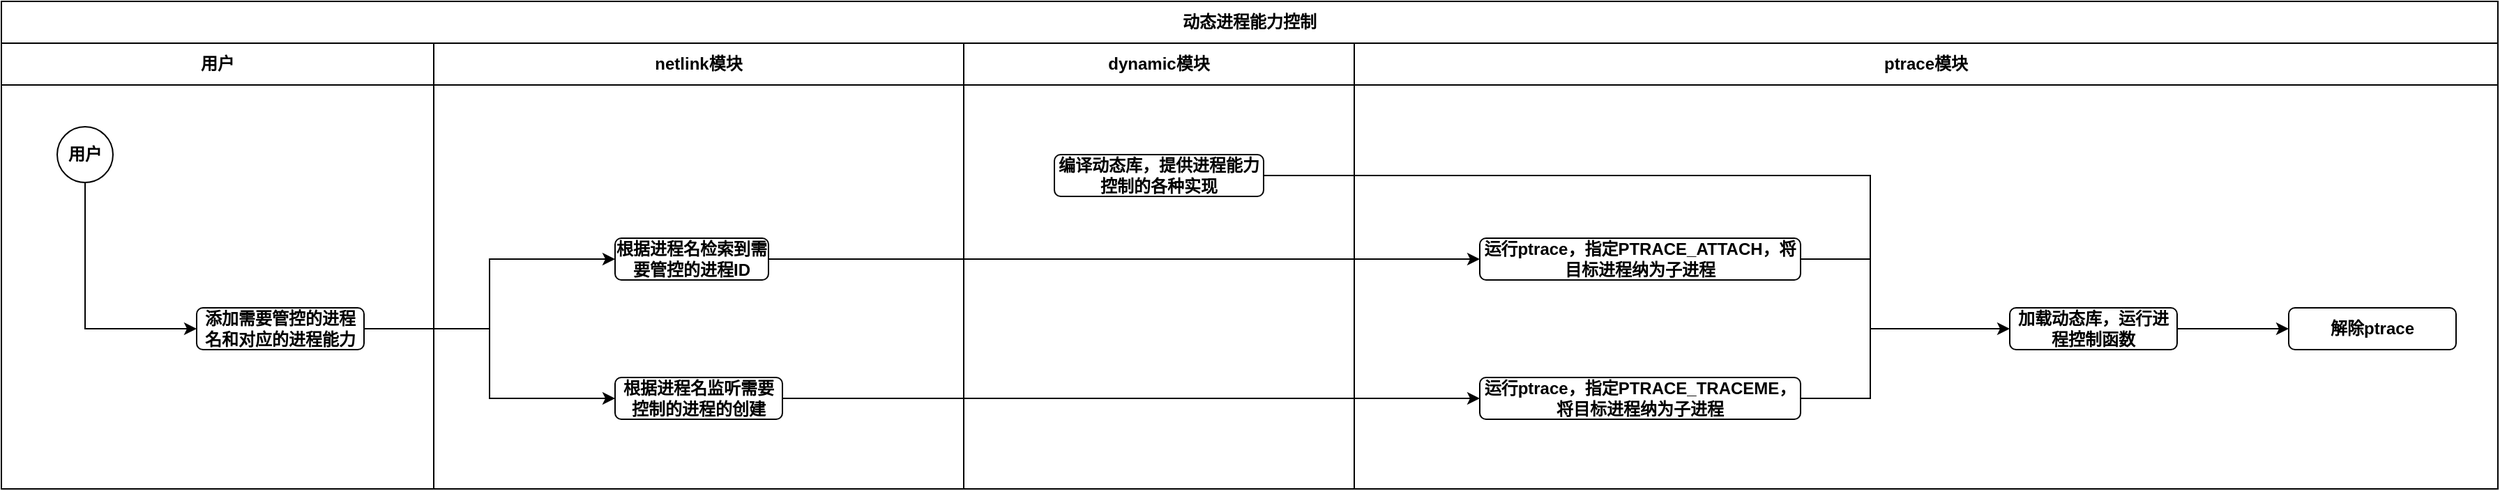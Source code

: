 <mxfile version="14.4.2" type="github"><diagram id="kuuViwhcOs4sXE6LhPXD" name="Page-1"><mxGraphModel dx="1977" dy="650" grid="1" gridSize="10" guides="1" tooltips="1" connect="1" arrows="1" fold="1" page="1" pageScale="1" pageWidth="827" pageHeight="1169" math="0" shadow="0"><root><mxCell id="0"/><mxCell id="1" parent="0"/><mxCell id="tDX3GIamJMfx7CEOxQa9-1" value="动态进程能力控制" style="rounded=0;whiteSpace=wrap;html=1;fontStyle=1" vertex="1" parent="1"><mxGeometry x="-270" y="80" width="1790" height="30" as="geometry"/></mxCell><mxCell id="tDX3GIamJMfx7CEOxQa9-4" value="netlink模块" style="rounded=0;whiteSpace=wrap;html=1;fontStyle=1" vertex="1" parent="1"><mxGeometry x="40" y="110" width="380" height="30" as="geometry"/></mxCell><mxCell id="tDX3GIamJMfx7CEOxQa9-6" value="ptrace模块" style="rounded=0;whiteSpace=wrap;html=1;fontStyle=1" vertex="1" parent="1"><mxGeometry x="700" y="110" width="820" height="30" as="geometry"/></mxCell><mxCell id="tDX3GIamJMfx7CEOxQa9-7" value="dynamic模块" style="rounded=0;whiteSpace=wrap;html=1;fontStyle=1" vertex="1" parent="1"><mxGeometry x="420" y="110" width="280" height="30" as="geometry"/></mxCell><mxCell id="tDX3GIamJMfx7CEOxQa9-9" value="用户" style="rounded=0;whiteSpace=wrap;html=1;fontStyle=1" vertex="1" parent="1"><mxGeometry x="-270" y="110" width="310" height="30" as="geometry"/></mxCell><mxCell id="tDX3GIamJMfx7CEOxQa9-34" value="" style="rounded=0;whiteSpace=wrap;html=1;" vertex="1" parent="1"><mxGeometry x="-270" y="140" width="310" height="290" as="geometry"/></mxCell><mxCell id="tDX3GIamJMfx7CEOxQa9-11" value="用户" style="ellipse;whiteSpace=wrap;html=1;aspect=fixed;fontStyle=1" vertex="1" parent="1"><mxGeometry x="-230" y="170" width="40" height="40" as="geometry"/></mxCell><mxCell id="tDX3GIamJMfx7CEOxQa9-12" value="添加需要管控的进程名和对应的进程能力" style="rounded=1;whiteSpace=wrap;html=1;fontStyle=1" vertex="1" parent="1"><mxGeometry x="-130" y="300" width="120" height="30" as="geometry"/></mxCell><mxCell id="tDX3GIamJMfx7CEOxQa9-30" value="" style="endArrow=classic;html=1;exitX=0.5;exitY=1;exitDx=0;exitDy=0;entryX=0;entryY=0.5;entryDx=0;entryDy=0;rounded=0;" edge="1" parent="1" source="tDX3GIamJMfx7CEOxQa9-11" target="tDX3GIamJMfx7CEOxQa9-12"><mxGeometry width="50" height="50" relative="1" as="geometry"><mxPoint x="-150" y="460" as="sourcePoint"/><mxPoint x="-100" y="410" as="targetPoint"/><Array as="points"><mxPoint x="-210" y="315"/></Array></mxGeometry></mxCell><mxCell id="tDX3GIamJMfx7CEOxQa9-35" value="" style="rounded=0;whiteSpace=wrap;html=1;" vertex="1" parent="1"><mxGeometry x="40" y="140" width="380" height="290" as="geometry"/></mxCell><mxCell id="tDX3GIamJMfx7CEOxQa9-36" value="" style="rounded=0;whiteSpace=wrap;html=1;" vertex="1" parent="1"><mxGeometry x="420" y="140" width="280" height="290" as="geometry"/></mxCell><mxCell id="tDX3GIamJMfx7CEOxQa9-37" value="" style="rounded=0;whiteSpace=wrap;html=1;" vertex="1" parent="1"><mxGeometry x="700" y="140" width="820" height="290" as="geometry"/></mxCell><mxCell id="tDX3GIamJMfx7CEOxQa9-14" value="根据进程名检索到需要管控的进程ID" style="rounded=1;whiteSpace=wrap;html=1;fontStyle=1" vertex="1" parent="1"><mxGeometry x="170" y="250" width="110" height="30" as="geometry"/></mxCell><mxCell id="tDX3GIamJMfx7CEOxQa9-15" value="根据进程名监听需要控制的进程的创建" style="rounded=1;whiteSpace=wrap;html=1;fontStyle=1" vertex="1" parent="1"><mxGeometry x="170" y="350" width="120" height="30" as="geometry"/></mxCell><mxCell id="tDX3GIamJMfx7CEOxQa9-16" value="运行ptrace，指定PTRACE_ATTACH，将目标进程纳为子进程" style="rounded=1;whiteSpace=wrap;html=1;fontStyle=1" vertex="1" parent="1"><mxGeometry x="790" y="250" width="230" height="30" as="geometry"/></mxCell><mxCell id="tDX3GIamJMfx7CEOxQa9-17" value="运行ptrace，指定PTRACE_TRACEME，将目标进程纳为子进程" style="rounded=1;whiteSpace=wrap;html=1;fontStyle=1" vertex="1" parent="1"><mxGeometry x="790" y="350" width="230" height="30" as="geometry"/></mxCell><mxCell id="tDX3GIamJMfx7CEOxQa9-19" value="加载动态库，运行进程控制函数" style="rounded=1;whiteSpace=wrap;html=1;fontStyle=1" vertex="1" parent="1"><mxGeometry x="1170" y="300" width="120" height="30" as="geometry"/></mxCell><mxCell id="tDX3GIamJMfx7CEOxQa9-20" value="解除ptrace" style="rounded=1;whiteSpace=wrap;html=1;fontStyle=1" vertex="1" parent="1"><mxGeometry x="1370" y="300" width="120" height="30" as="geometry"/></mxCell><mxCell id="tDX3GIamJMfx7CEOxQa9-22" value="" style="endArrow=classic;html=1;exitX=1;exitY=0.5;exitDx=0;exitDy=0;entryX=0;entryY=0.5;entryDx=0;entryDy=0;" edge="1" parent="1" source="tDX3GIamJMfx7CEOxQa9-14" target="tDX3GIamJMfx7CEOxQa9-16"><mxGeometry width="50" height="50" relative="1" as="geometry"><mxPoint x="490" y="490" as="sourcePoint"/><mxPoint x="540" y="440" as="targetPoint"/></mxGeometry></mxCell><mxCell id="tDX3GIamJMfx7CEOxQa9-23" value="" style="endArrow=classic;html=1;exitX=1;exitY=0.5;exitDx=0;exitDy=0;entryX=0;entryY=0.5;entryDx=0;entryDy=0;" edge="1" parent="1" source="tDX3GIamJMfx7CEOxQa9-15" target="tDX3GIamJMfx7CEOxQa9-17"><mxGeometry width="50" height="50" relative="1" as="geometry"><mxPoint x="470" y="500" as="sourcePoint"/><mxPoint x="520" y="450" as="targetPoint"/></mxGeometry></mxCell><mxCell id="tDX3GIamJMfx7CEOxQa9-24" value="" style="endArrow=classic;html=1;exitX=1;exitY=0.5;exitDx=0;exitDy=0;entryX=0;entryY=0.5;entryDx=0;entryDy=0;rounded=0;" edge="1" parent="1" source="tDX3GIamJMfx7CEOxQa9-16" target="tDX3GIamJMfx7CEOxQa9-19"><mxGeometry width="50" height="50" relative="1" as="geometry"><mxPoint x="1190" y="560" as="sourcePoint"/><mxPoint x="1240" y="510" as="targetPoint"/><Array as="points"><mxPoint x="1070" y="265"/><mxPoint x="1070" y="315"/></Array></mxGeometry></mxCell><mxCell id="tDX3GIamJMfx7CEOxQa9-26" value="" style="endArrow=none;html=1;exitX=1;exitY=0.5;exitDx=0;exitDy=0;rounded=0;" edge="1" parent="1" source="tDX3GIamJMfx7CEOxQa9-17"><mxGeometry width="50" height="50" relative="1" as="geometry"><mxPoint x="1050" y="480" as="sourcePoint"/><mxPoint x="1070" y="310" as="targetPoint"/><Array as="points"><mxPoint x="1070" y="365"/></Array></mxGeometry></mxCell><mxCell id="tDX3GIamJMfx7CEOxQa9-28" value="" style="endArrow=none;html=1;exitX=1;exitY=0.5;exitDx=0;exitDy=0;rounded=0;" edge="1" parent="1" source="tDX3GIamJMfx7CEOxQa9-18"><mxGeometry width="50" height="50" relative="1" as="geometry"><mxPoint x="870" y="220" as="sourcePoint"/><mxPoint x="1070" y="270" as="targetPoint"/><Array as="points"><mxPoint x="1070" y="205"/></Array></mxGeometry></mxCell><mxCell id="tDX3GIamJMfx7CEOxQa9-29" value="" style="endArrow=classic;html=1;exitX=1;exitY=0.5;exitDx=0;exitDy=0;entryX=0;entryY=0.5;entryDx=0;entryDy=0;" edge="1" parent="1" source="tDX3GIamJMfx7CEOxQa9-19" target="tDX3GIamJMfx7CEOxQa9-20"><mxGeometry width="50" height="50" relative="1" as="geometry"><mxPoint x="1390" y="470" as="sourcePoint"/><mxPoint x="1440" y="420" as="targetPoint"/></mxGeometry></mxCell><mxCell id="tDX3GIamJMfx7CEOxQa9-31" value="" style="endArrow=classic;html=1;exitX=1;exitY=0.5;exitDx=0;exitDy=0;entryX=0;entryY=0.5;entryDx=0;entryDy=0;rounded=0;" edge="1" parent="1" source="tDX3GIamJMfx7CEOxQa9-12" target="tDX3GIamJMfx7CEOxQa9-14"><mxGeometry width="50" height="50" relative="1" as="geometry"><mxPoint x="50" y="360" as="sourcePoint"/><mxPoint x="100" y="310" as="targetPoint"/><Array as="points"><mxPoint x="80" y="315"/><mxPoint x="80" y="265"/></Array></mxGeometry></mxCell><mxCell id="tDX3GIamJMfx7CEOxQa9-33" value="" style="endArrow=classic;html=1;entryX=0;entryY=0.5;entryDx=0;entryDy=0;rounded=0;" edge="1" parent="1" target="tDX3GIamJMfx7CEOxQa9-15"><mxGeometry width="50" height="50" relative="1" as="geometry"><mxPoint x="80" y="310" as="sourcePoint"/><mxPoint x="200" y="480" as="targetPoint"/><Array as="points"><mxPoint x="80" y="365"/></Array></mxGeometry></mxCell><mxCell id="tDX3GIamJMfx7CEOxQa9-18" value="编译动态库，提供进程能力控制的各种实现" style="rounded=1;whiteSpace=wrap;html=1;fontStyle=1" vertex="1" parent="1"><mxGeometry x="485" y="190" width="150" height="30" as="geometry"/></mxCell></root></mxGraphModel></diagram></mxfile>